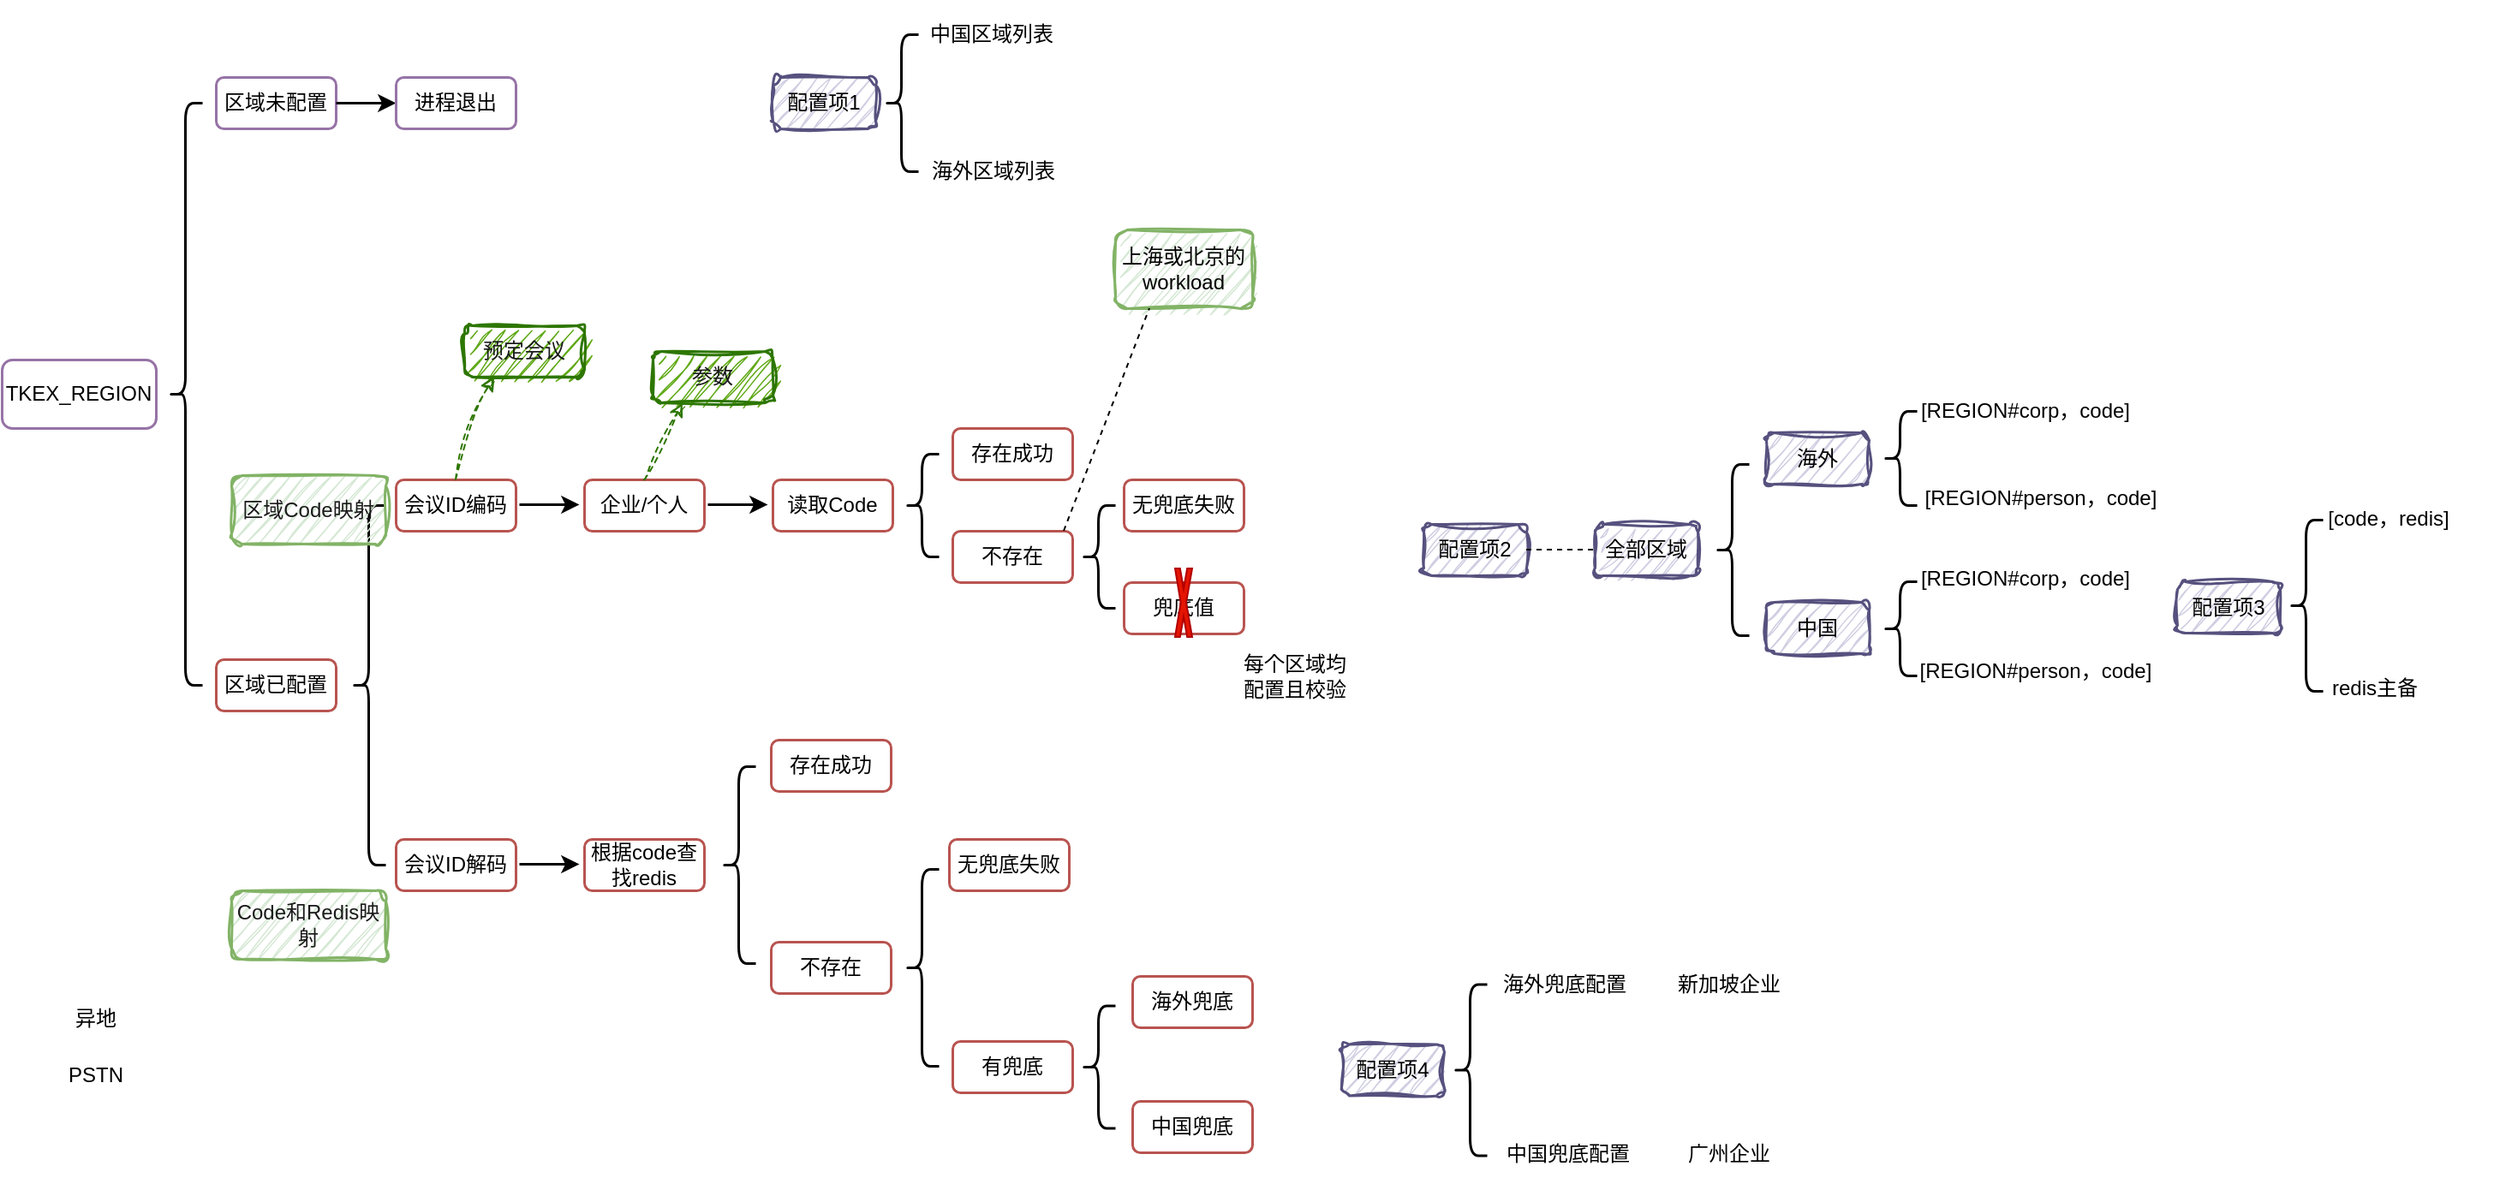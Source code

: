 <mxfile version="21.1.1" type="github">
  <diagram name="第 1 页" id="3ekTtO09td6I2QyxoWbA">
    <mxGraphModel dx="1306" dy="683" grid="1" gridSize="10" guides="1" tooltips="1" connect="1" arrows="1" fold="1" page="1" pageScale="1" pageWidth="827" pageHeight="1169" math="0" shadow="0">
      <root>
        <mxCell id="0" />
        <mxCell id="1" parent="0" />
        <mxCell id="S5WVxqrFyPBs2DXpXE_U-1" value="TKEX_REGION" style="rounded=1;whiteSpace=wrap;html=1;fillColor=none;strokeColor=#9673a6;strokeWidth=1.5;" vertex="1" parent="1">
          <mxGeometry x="50" y="210" width="90" height="40" as="geometry" />
        </mxCell>
        <mxCell id="S5WVxqrFyPBs2DXpXE_U-2" value="" style="shape=curlyBracket;whiteSpace=wrap;html=1;rounded=1;labelPosition=left;verticalLabelPosition=middle;align=right;verticalAlign=middle;strokeWidth=1.5;" vertex="1" parent="1">
          <mxGeometry x="147" y="60" width="20" height="340" as="geometry" />
        </mxCell>
        <mxCell id="S5WVxqrFyPBs2DXpXE_U-3" value="区域未配置" style="rounded=1;whiteSpace=wrap;html=1;fillColor=none;strokeColor=#9673a6;strokeWidth=1.5;" vertex="1" parent="1">
          <mxGeometry x="175" y="45" width="70" height="30" as="geometry" />
        </mxCell>
        <mxCell id="S5WVxqrFyPBs2DXpXE_U-5" value="" style="endArrow=classic;html=1;rounded=0;strokeWidth=1.5;exitX=1;exitY=0.5;exitDx=0;exitDy=0;" edge="1" parent="1" source="S5WVxqrFyPBs2DXpXE_U-3">
          <mxGeometry width="50" height="50" relative="1" as="geometry">
            <mxPoint x="390" y="190" as="sourcePoint" />
            <mxPoint x="280" y="60" as="targetPoint" />
          </mxGeometry>
        </mxCell>
        <mxCell id="S5WVxqrFyPBs2DXpXE_U-6" value="中国区域列表" style="rounded=1;whiteSpace=wrap;html=1;fillColor=none;strokeColor=none;strokeWidth=1.5;sketch=1;curveFitting=1;jiggle=2;" vertex="1" parent="1">
          <mxGeometry x="583" width="90" height="40" as="geometry" />
        </mxCell>
        <mxCell id="S5WVxqrFyPBs2DXpXE_U-7" value="海外区域列表" style="rounded=1;whiteSpace=wrap;html=1;fillColor=none;strokeColor=none;strokeWidth=1.5;sketch=1;curveFitting=1;jiggle=2;" vertex="1" parent="1">
          <mxGeometry x="584" y="80" width="90" height="40" as="geometry" />
        </mxCell>
        <mxCell id="S5WVxqrFyPBs2DXpXE_U-8" value="配置项1" style="rounded=1;whiteSpace=wrap;html=1;fillColor=#d0cee2;strokeColor=#56517e;strokeWidth=1.5;shadow=0;sketch=1;curveFitting=1;jiggle=2;" vertex="1" parent="1">
          <mxGeometry x="500" y="45" width="60" height="30" as="geometry" />
        </mxCell>
        <mxCell id="S5WVxqrFyPBs2DXpXE_U-9" value="" style="shape=curlyBracket;whiteSpace=wrap;html=1;rounded=1;labelPosition=left;verticalLabelPosition=middle;align=right;verticalAlign=middle;strokeWidth=1.5;" vertex="1" parent="1">
          <mxGeometry x="565" y="20" width="20" height="80" as="geometry" />
        </mxCell>
        <mxCell id="S5WVxqrFyPBs2DXpXE_U-11" value="" style="shape=curlyBracket;whiteSpace=wrap;html=1;rounded=1;labelPosition=left;verticalLabelPosition=middle;align=right;verticalAlign=middle;strokeWidth=1.5;" vertex="1" parent="1">
          <mxGeometry x="254" y="295" width="20" height="210" as="geometry" />
        </mxCell>
        <mxCell id="S5WVxqrFyPBs2DXpXE_U-13" value="进程退出" style="rounded=1;whiteSpace=wrap;html=1;fillColor=none;strokeColor=#9673a6;strokeWidth=1.5;" vertex="1" parent="1">
          <mxGeometry x="280" y="45" width="70" height="30" as="geometry" />
        </mxCell>
        <mxCell id="S5WVxqrFyPBs2DXpXE_U-16" value="区域已配置" style="rounded=1;whiteSpace=wrap;html=1;fillColor=none;strokeColor=#b85450;strokeWidth=1.5;" vertex="1" parent="1">
          <mxGeometry x="175" y="385" width="70" height="30" as="geometry" />
        </mxCell>
        <mxCell id="S5WVxqrFyPBs2DXpXE_U-17" value="会议ID编码" style="rounded=1;whiteSpace=wrap;html=1;fillColor=none;strokeColor=#b85450;strokeWidth=1.5;" vertex="1" parent="1">
          <mxGeometry x="280" y="280" width="70" height="30" as="geometry" />
        </mxCell>
        <mxCell id="S5WVxqrFyPBs2DXpXE_U-18" value="会议ID解码" style="rounded=1;whiteSpace=wrap;html=1;fillColor=none;strokeColor=#b85450;strokeWidth=1.5;" vertex="1" parent="1">
          <mxGeometry x="280" y="490" width="70" height="30" as="geometry" />
        </mxCell>
        <mxCell id="S5WVxqrFyPBs2DXpXE_U-19" value="&lt;font color=&quot;#1a1a1a&quot;&gt;预定会议&lt;/font&gt;" style="rounded=1;whiteSpace=wrap;html=1;fillColor=#60a917;strokeColor=#2D7600;strokeWidth=1.5;sketch=1;curveFitting=1;jiggle=2;fontColor=#ffffff;" vertex="1" parent="1">
          <mxGeometry x="320" y="190" width="70" height="30" as="geometry" />
        </mxCell>
        <mxCell id="S5WVxqrFyPBs2DXpXE_U-20" value="" style="curved=1;endArrow=classic;html=1;rounded=0;exitX=0.5;exitY=0;exitDx=0;exitDy=0;entryX=0.25;entryY=1;entryDx=0;entryDy=0;dashed=1;sketch=1;curveFitting=1;jiggle=2;fillColor=#60a917;strokeColor=#2D7600;" edge="1" parent="1" source="S5WVxqrFyPBs2DXpXE_U-17" target="S5WVxqrFyPBs2DXpXE_U-19">
          <mxGeometry width="50" height="50" relative="1" as="geometry">
            <mxPoint x="390" y="360" as="sourcePoint" />
            <mxPoint x="340" y="220" as="targetPoint" />
            <Array as="points">
              <mxPoint x="320" y="250" />
            </Array>
          </mxGeometry>
        </mxCell>
        <mxCell id="S5WVxqrFyPBs2DXpXE_U-22" value="企业/个人" style="rounded=1;whiteSpace=wrap;html=1;fillColor=none;strokeColor=#b85450;strokeWidth=1.5;" vertex="1" parent="1">
          <mxGeometry x="390" y="280" width="70" height="30" as="geometry" />
        </mxCell>
        <mxCell id="S5WVxqrFyPBs2DXpXE_U-23" value="" style="endArrow=classic;html=1;rounded=0;strokeWidth=1.5;exitX=1;exitY=0.5;exitDx=0;exitDy=0;" edge="1" parent="1">
          <mxGeometry width="50" height="50" relative="1" as="geometry">
            <mxPoint x="352" y="294.5" as="sourcePoint" />
            <mxPoint x="387" y="294.5" as="targetPoint" />
          </mxGeometry>
        </mxCell>
        <mxCell id="S5WVxqrFyPBs2DXpXE_U-24" value="[REGION#corp，code]" style="rounded=1;whiteSpace=wrap;html=1;fillColor=none;strokeColor=none;strokeWidth=1.5;sketch=1;curveFitting=1;jiggle=2;" vertex="1" parent="1">
          <mxGeometry x="1168" y="220" width="127" height="40" as="geometry" />
        </mxCell>
        <mxCell id="S5WVxqrFyPBs2DXpXE_U-26" value="配置项2" style="rounded=1;whiteSpace=wrap;html=1;fillColor=#d0cee2;strokeColor=#56517e;strokeWidth=1.5;shadow=0;sketch=1;curveFitting=1;jiggle=2;" vertex="1" parent="1">
          <mxGeometry x="880" y="306" width="60" height="30" as="geometry" />
        </mxCell>
        <mxCell id="S5WVxqrFyPBs2DXpXE_U-27" value="" style="shape=curlyBracket;whiteSpace=wrap;html=1;rounded=1;labelPosition=left;verticalLabelPosition=middle;align=right;verticalAlign=middle;strokeWidth=1.5;" vertex="1" parent="1">
          <mxGeometry x="1050" y="271" width="20" height="100" as="geometry" />
        </mxCell>
        <mxCell id="S5WVxqrFyPBs2DXpXE_U-28" value="读取Code" style="rounded=1;whiteSpace=wrap;html=1;fillColor=none;strokeColor=#b85450;strokeWidth=1.5;" vertex="1" parent="1">
          <mxGeometry x="500" y="280" width="70" height="30" as="geometry" />
        </mxCell>
        <mxCell id="S5WVxqrFyPBs2DXpXE_U-29" value="" style="endArrow=classic;html=1;rounded=0;strokeWidth=1.5;exitX=1;exitY=0.5;exitDx=0;exitDy=0;" edge="1" parent="1">
          <mxGeometry width="50" height="50" relative="1" as="geometry">
            <mxPoint x="462" y="294.5" as="sourcePoint" />
            <mxPoint x="497" y="294.5" as="targetPoint" />
          </mxGeometry>
        </mxCell>
        <mxCell id="S5WVxqrFyPBs2DXpXE_U-30" value="存在成功" style="rounded=1;whiteSpace=wrap;html=1;fillColor=none;strokeColor=#b85450;strokeWidth=1.5;" vertex="1" parent="1">
          <mxGeometry x="605" y="250" width="70" height="30" as="geometry" />
        </mxCell>
        <mxCell id="S5WVxqrFyPBs2DXpXE_U-31" value="" style="shape=curlyBracket;whiteSpace=wrap;html=1;rounded=1;labelPosition=left;verticalLabelPosition=middle;align=right;verticalAlign=middle;strokeWidth=1.5;" vertex="1" parent="1">
          <mxGeometry x="577" y="265" width="20" height="60" as="geometry" />
        </mxCell>
        <mxCell id="S5WVxqrFyPBs2DXpXE_U-32" value="不存在" style="rounded=1;whiteSpace=wrap;html=1;fillColor=none;strokeColor=#b85450;strokeWidth=1.5;" vertex="1" parent="1">
          <mxGeometry x="605" y="310" width="70" height="30" as="geometry" />
        </mxCell>
        <mxCell id="S5WVxqrFyPBs2DXpXE_U-41" value="[REGION#person，code]" style="rounded=1;whiteSpace=wrap;html=1;fillColor=none;strokeColor=none;strokeWidth=1.5;sketch=1;curveFitting=1;jiggle=2;" vertex="1" parent="1">
          <mxGeometry x="1168" y="271" width="145" height="40" as="geometry" />
        </mxCell>
        <mxCell id="S5WVxqrFyPBs2DXpXE_U-46" value="&lt;font color=&quot;#1a1a1a&quot;&gt;参数&lt;/font&gt;" style="rounded=1;whiteSpace=wrap;html=1;fillColor=#60a917;strokeColor=#2D7600;strokeWidth=1.5;sketch=1;curveFitting=1;jiggle=2;fontColor=#ffffff;" vertex="1" parent="1">
          <mxGeometry x="430" y="205" width="70" height="30" as="geometry" />
        </mxCell>
        <mxCell id="S5WVxqrFyPBs2DXpXE_U-47" value="" style="curved=1;endArrow=classic;html=1;rounded=0;exitX=0.5;exitY=0;exitDx=0;exitDy=0;entryX=0.25;entryY=1;entryDx=0;entryDy=0;dashed=1;sketch=1;curveFitting=1;jiggle=2;fillColor=#60a917;strokeColor=#2D7600;" edge="1" parent="1" source="S5WVxqrFyPBs2DXpXE_U-22" target="S5WVxqrFyPBs2DXpXE_U-46">
          <mxGeometry width="50" height="50" relative="1" as="geometry">
            <mxPoint x="325" y="290" as="sourcePoint" />
            <mxPoint x="348" y="230" as="targetPoint" />
            <Array as="points" />
          </mxGeometry>
        </mxCell>
        <mxCell id="S5WVxqrFyPBs2DXpXE_U-48" value="" style="shape=curlyBracket;whiteSpace=wrap;html=1;rounded=1;labelPosition=left;verticalLabelPosition=middle;align=right;verticalAlign=middle;strokeWidth=1.5;" vertex="1" parent="1">
          <mxGeometry x="470" y="447.5" width="20" height="115" as="geometry" />
        </mxCell>
        <mxCell id="S5WVxqrFyPBs2DXpXE_U-50" value="根据code查找redis" style="rounded=1;whiteSpace=wrap;html=1;fillColor=none;strokeColor=#b85450;strokeWidth=1.5;" vertex="1" parent="1">
          <mxGeometry x="390" y="490" width="70" height="30" as="geometry" />
        </mxCell>
        <mxCell id="S5WVxqrFyPBs2DXpXE_U-51" value="" style="endArrow=classic;html=1;rounded=0;strokeWidth=1.5;exitX=1;exitY=0.5;exitDx=0;exitDy=0;" edge="1" parent="1">
          <mxGeometry width="50" height="50" relative="1" as="geometry">
            <mxPoint x="352" y="504.5" as="sourcePoint" />
            <mxPoint x="387" y="504.5" as="targetPoint" />
          </mxGeometry>
        </mxCell>
        <mxCell id="S5WVxqrFyPBs2DXpXE_U-52" value="存在成功" style="rounded=1;whiteSpace=wrap;html=1;fillColor=none;strokeColor=#b85450;strokeWidth=1.5;" vertex="1" parent="1">
          <mxGeometry x="499" y="432" width="70" height="30" as="geometry" />
        </mxCell>
        <mxCell id="S5WVxqrFyPBs2DXpXE_U-53" value="不存在" style="rounded=1;whiteSpace=wrap;html=1;fillColor=none;strokeColor=#b85450;strokeWidth=1.5;" vertex="1" parent="1">
          <mxGeometry x="499" y="550" width="70" height="30" as="geometry" />
        </mxCell>
        <mxCell id="S5WVxqrFyPBs2DXpXE_U-54" value="" style="shape=curlyBracket;whiteSpace=wrap;html=1;rounded=1;labelPosition=left;verticalLabelPosition=middle;align=right;verticalAlign=middle;strokeWidth=1.5;" vertex="1" parent="1">
          <mxGeometry x="577" y="507.5" width="20" height="115" as="geometry" />
        </mxCell>
        <mxCell id="S5WVxqrFyPBs2DXpXE_U-55" value="无兜底失败" style="rounded=1;whiteSpace=wrap;html=1;fillColor=none;strokeColor=#b85450;strokeWidth=1.5;" vertex="1" parent="1">
          <mxGeometry x="603" y="490" width="70" height="30" as="geometry" />
        </mxCell>
        <mxCell id="S5WVxqrFyPBs2DXpXE_U-56" value="有兜底" style="rounded=1;whiteSpace=wrap;html=1;fillColor=none;strokeColor=#b85450;strokeWidth=1.5;" vertex="1" parent="1">
          <mxGeometry x="605" y="608" width="70" height="30" as="geometry" />
        </mxCell>
        <mxCell id="S5WVxqrFyPBs2DXpXE_U-57" value="" style="shape=curlyBracket;whiteSpace=wrap;html=1;rounded=1;labelPosition=left;verticalLabelPosition=middle;align=right;verticalAlign=middle;strokeWidth=1.5;" vertex="1" parent="1">
          <mxGeometry x="680" y="587.25" width="20" height="71.5" as="geometry" />
        </mxCell>
        <mxCell id="S5WVxqrFyPBs2DXpXE_U-58" value="海外兜底" style="rounded=1;whiteSpace=wrap;html=1;fillColor=none;strokeColor=#b85450;strokeWidth=1.5;" vertex="1" parent="1">
          <mxGeometry x="710" y="570" width="70" height="30" as="geometry" />
        </mxCell>
        <mxCell id="S5WVxqrFyPBs2DXpXE_U-59" value="中国兜底" style="rounded=1;whiteSpace=wrap;html=1;fillColor=none;strokeColor=#b85450;strokeWidth=1.5;" vertex="1" parent="1">
          <mxGeometry x="710" y="643" width="70" height="30" as="geometry" />
        </mxCell>
        <mxCell id="S5WVxqrFyPBs2DXpXE_U-60" value="海外兜底配置" style="rounded=1;whiteSpace=wrap;html=1;fillColor=none;strokeColor=none;strokeWidth=1.5;sketch=1;curveFitting=1;jiggle=2;" vertex="1" parent="1">
          <mxGeometry x="898.5" y="555" width="127" height="40" as="geometry" />
        </mxCell>
        <mxCell id="S5WVxqrFyPBs2DXpXE_U-61" value="配置项4" style="rounded=1;whiteSpace=wrap;html=1;fillColor=#d0cee2;strokeColor=#56517e;strokeWidth=1.5;shadow=0;sketch=1;curveFitting=1;jiggle=2;" vertex="1" parent="1">
          <mxGeometry x="832" y="609.75" width="60" height="30" as="geometry" />
        </mxCell>
        <mxCell id="S5WVxqrFyPBs2DXpXE_U-62" value="" style="shape=curlyBracket;whiteSpace=wrap;html=1;rounded=1;labelPosition=left;verticalLabelPosition=middle;align=right;verticalAlign=middle;strokeWidth=1.5;" vertex="1" parent="1">
          <mxGeometry x="897" y="574.75" width="20" height="100" as="geometry" />
        </mxCell>
        <mxCell id="S5WVxqrFyPBs2DXpXE_U-68" value="[code，redis]" style="rounded=1;whiteSpace=wrap;html=1;fillColor=none;strokeColor=none;strokeWidth=1.5;sketch=1;curveFitting=1;jiggle=2;" vertex="1" parent="1">
          <mxGeometry x="1380" y="282.5" width="127" height="40" as="geometry" />
        </mxCell>
        <mxCell id="S5WVxqrFyPBs2DXpXE_U-69" value="配置项3" style="rounded=1;whiteSpace=wrap;html=1;fillColor=#d0cee2;strokeColor=#56517e;strokeWidth=1.5;shadow=0;sketch=1;curveFitting=1;jiggle=2;" vertex="1" parent="1">
          <mxGeometry x="1320" y="339.5" width="60" height="30" as="geometry" />
        </mxCell>
        <mxCell id="S5WVxqrFyPBs2DXpXE_U-70" value="" style="shape=curlyBracket;whiteSpace=wrap;html=1;rounded=1;labelPosition=left;verticalLabelPosition=middle;align=right;verticalAlign=middle;strokeWidth=1.5;" vertex="1" parent="1">
          <mxGeometry x="1385" y="303.5" width="20" height="100" as="geometry" />
        </mxCell>
        <mxCell id="S5WVxqrFyPBs2DXpXE_U-76" value="redis主备" style="rounded=1;whiteSpace=wrap;html=1;fillColor=none;strokeColor=none;strokeWidth=1.5;sketch=1;curveFitting=1;jiggle=2;" vertex="1" parent="1">
          <mxGeometry x="1372" y="381.5" width="127" height="40" as="geometry" />
        </mxCell>
        <mxCell id="S5WVxqrFyPBs2DXpXE_U-77" value="中国兜底配置" style="rounded=1;whiteSpace=wrap;html=1;fillColor=none;strokeColor=none;strokeWidth=1.5;sketch=1;curveFitting=1;jiggle=2;" vertex="1" parent="1">
          <mxGeometry x="901" y="654" width="127" height="40" as="geometry" />
        </mxCell>
        <mxCell id="S5WVxqrFyPBs2DXpXE_U-78" value="广州企业" style="rounded=1;whiteSpace=wrap;html=1;fillColor=none;strokeColor=none;strokeWidth=1.5;sketch=1;curveFitting=1;jiggle=2;" vertex="1" parent="1">
          <mxGeometry x="995" y="654" width="127" height="40" as="geometry" />
        </mxCell>
        <mxCell id="S5WVxqrFyPBs2DXpXE_U-79" value="新加坡企业" style="rounded=1;whiteSpace=wrap;html=1;fillColor=none;strokeColor=none;strokeWidth=1.5;sketch=1;curveFitting=1;jiggle=2;" vertex="1" parent="1">
          <mxGeometry x="995" y="555" width="127" height="40" as="geometry" />
        </mxCell>
        <mxCell id="S5WVxqrFyPBs2DXpXE_U-80" value="异地" style="rounded=1;whiteSpace=wrap;html=1;fillColor=none;strokeColor=none;strokeWidth=1.5;sketch=1;curveFitting=1;jiggle=2;" vertex="1" parent="1">
          <mxGeometry x="60" y="574.75" width="90" height="40" as="geometry" />
        </mxCell>
        <mxCell id="S5WVxqrFyPBs2DXpXE_U-81" value="PSTN" style="rounded=1;whiteSpace=wrap;html=1;fillColor=none;strokeColor=none;strokeWidth=1.5;sketch=1;curveFitting=1;jiggle=2;" vertex="1" parent="1">
          <mxGeometry x="60" y="608" width="90" height="40" as="geometry" />
        </mxCell>
        <mxCell id="S5WVxqrFyPBs2DXpXE_U-82" value="上海或北京的workload" style="rounded=1;whiteSpace=wrap;html=1;fillColor=#d5e8d4;strokeColor=#82b366;strokeWidth=1.5;shadow=0;sketch=1;curveFitting=1;jiggle=2;" vertex="1" parent="1">
          <mxGeometry x="700" y="134" width="80" height="46" as="geometry" />
        </mxCell>
        <mxCell id="S5WVxqrFyPBs2DXpXE_U-83" value="" style="endArrow=none;dashed=1;html=1;rounded=0;entryX=0.25;entryY=1;entryDx=0;entryDy=0;" edge="1" parent="1" target="S5WVxqrFyPBs2DXpXE_U-82">
          <mxGeometry width="50" height="50" relative="1" as="geometry">
            <mxPoint x="670" y="310" as="sourcePoint" />
            <mxPoint x="690" y="340" as="targetPoint" />
          </mxGeometry>
        </mxCell>
        <mxCell id="S5WVxqrFyPBs2DXpXE_U-84" value="全部区域" style="rounded=1;whiteSpace=wrap;html=1;fillColor=#d0cee2;strokeColor=#56517e;strokeWidth=1.5;shadow=0;sketch=1;curveFitting=1;jiggle=2;" vertex="1" parent="1">
          <mxGeometry x="980" y="306" width="60" height="30" as="geometry" />
        </mxCell>
        <mxCell id="S5WVxqrFyPBs2DXpXE_U-85" value="" style="endArrow=none;dashed=1;html=1;rounded=0;entryX=0;entryY=0.5;entryDx=0;entryDy=0;exitX=1;exitY=0.5;exitDx=0;exitDy=0;" edge="1" parent="1" source="S5WVxqrFyPBs2DXpXE_U-26" target="S5WVxqrFyPBs2DXpXE_U-84">
          <mxGeometry width="50" height="50" relative="1" as="geometry">
            <mxPoint x="840" y="322.5" as="sourcePoint" />
            <mxPoint x="890" y="192.5" as="targetPoint" />
          </mxGeometry>
        </mxCell>
        <mxCell id="S5WVxqrFyPBs2DXpXE_U-86" value="海外" style="rounded=1;whiteSpace=wrap;html=1;fillColor=#d0cee2;strokeColor=#56517e;strokeWidth=1.5;shadow=0;sketch=1;curveFitting=1;jiggle=2;" vertex="1" parent="1">
          <mxGeometry x="1080" y="252.5" width="60" height="30" as="geometry" />
        </mxCell>
        <mxCell id="S5WVxqrFyPBs2DXpXE_U-87" value="中国" style="rounded=1;whiteSpace=wrap;html=1;fillColor=#d0cee2;strokeColor=#56517e;strokeWidth=1.5;shadow=0;sketch=1;curveFitting=1;jiggle=2;" vertex="1" parent="1">
          <mxGeometry x="1080" y="351.5" width="60" height="30" as="geometry" />
        </mxCell>
        <mxCell id="S5WVxqrFyPBs2DXpXE_U-88" value="" style="shape=curlyBracket;whiteSpace=wrap;html=1;rounded=1;labelPosition=left;verticalLabelPosition=middle;align=right;verticalAlign=middle;strokeWidth=1.5;" vertex="1" parent="1">
          <mxGeometry x="1148" y="240" width="20" height="55" as="geometry" />
        </mxCell>
        <mxCell id="S5WVxqrFyPBs2DXpXE_U-89" value="" style="shape=curlyBracket;whiteSpace=wrap;html=1;rounded=1;labelPosition=left;verticalLabelPosition=middle;align=right;verticalAlign=middle;strokeWidth=1.5;" vertex="1" parent="1">
          <mxGeometry x="1148" y="339.5" width="20" height="55" as="geometry" />
        </mxCell>
        <mxCell id="S5WVxqrFyPBs2DXpXE_U-90" value="[REGION#corp，code]" style="rounded=1;whiteSpace=wrap;html=1;fillColor=none;strokeColor=none;strokeWidth=1.5;sketch=1;curveFitting=1;jiggle=2;" vertex="1" parent="1">
          <mxGeometry x="1168" y="317.5" width="127" height="40" as="geometry" />
        </mxCell>
        <mxCell id="S5WVxqrFyPBs2DXpXE_U-91" value="[REGION#person，code]" style="rounded=1;whiteSpace=wrap;html=1;fillColor=none;strokeColor=none;strokeWidth=1.5;sketch=1;curveFitting=1;jiggle=2;" vertex="1" parent="1">
          <mxGeometry x="1165" y="372" width="145" height="40" as="geometry" />
        </mxCell>
        <mxCell id="S5WVxqrFyPBs2DXpXE_U-92" value="" style="shape=curlyBracket;whiteSpace=wrap;html=1;rounded=1;labelPosition=left;verticalLabelPosition=middle;align=right;verticalAlign=middle;strokeWidth=1.5;" vertex="1" parent="1">
          <mxGeometry x="680" y="295" width="20" height="60" as="geometry" />
        </mxCell>
        <mxCell id="S5WVxqrFyPBs2DXpXE_U-93" value="无兜底失败" style="rounded=1;whiteSpace=wrap;html=1;fillColor=none;strokeColor=#b85450;strokeWidth=1.5;" vertex="1" parent="1">
          <mxGeometry x="705" y="280" width="70" height="30" as="geometry" />
        </mxCell>
        <mxCell id="S5WVxqrFyPBs2DXpXE_U-94" value="兜底值" style="rounded=1;whiteSpace=wrap;html=1;fillColor=none;strokeColor=#b85450;strokeWidth=1.5;" vertex="1" parent="1">
          <mxGeometry x="705" y="340" width="70" height="30" as="geometry" />
        </mxCell>
        <mxCell id="S5WVxqrFyPBs2DXpXE_U-95" value="" style="verticalLabelPosition=bottom;verticalAlign=top;html=1;shape=mxgraph.basic.x;fillColor=#e51400;strokeColor=#B20000;fontColor=#ffffff;" vertex="1" parent="1">
          <mxGeometry x="735" y="332" width="10" height="40" as="geometry" />
        </mxCell>
        <mxCell id="S5WVxqrFyPBs2DXpXE_U-96" value="&lt;font color=&quot;#1a1a1a&quot;&gt;区域Code映射&lt;/font&gt;" style="rounded=1;whiteSpace=wrap;html=1;fillColor=#d5e8d4;strokeColor=#82b366;strokeWidth=1.5;sketch=1;curveFitting=1;jiggle=2;" vertex="1" parent="1">
          <mxGeometry x="184" y="277.5" width="90" height="40" as="geometry" />
        </mxCell>
        <mxCell id="S5WVxqrFyPBs2DXpXE_U-97" value="&lt;font color=&quot;#1a1a1a&quot;&gt;Code和Redis映射&lt;/font&gt;" style="rounded=1;whiteSpace=wrap;html=1;fillColor=#d5e8d4;strokeColor=#82b366;strokeWidth=1.5;sketch=1;curveFitting=1;jiggle=2;" vertex="1" parent="1">
          <mxGeometry x="184" y="520" width="90" height="40" as="geometry" />
        </mxCell>
        <mxCell id="S5WVxqrFyPBs2DXpXE_U-99" value="每个区域均配置且校验" style="rounded=1;whiteSpace=wrap;html=1;fillColor=none;strokeColor=none;strokeWidth=1.5;sketch=1;curveFitting=1;jiggle=2;" vertex="1" parent="1">
          <mxGeometry x="770" y="369.5" width="70" height="50.5" as="geometry" />
        </mxCell>
      </root>
    </mxGraphModel>
  </diagram>
</mxfile>
